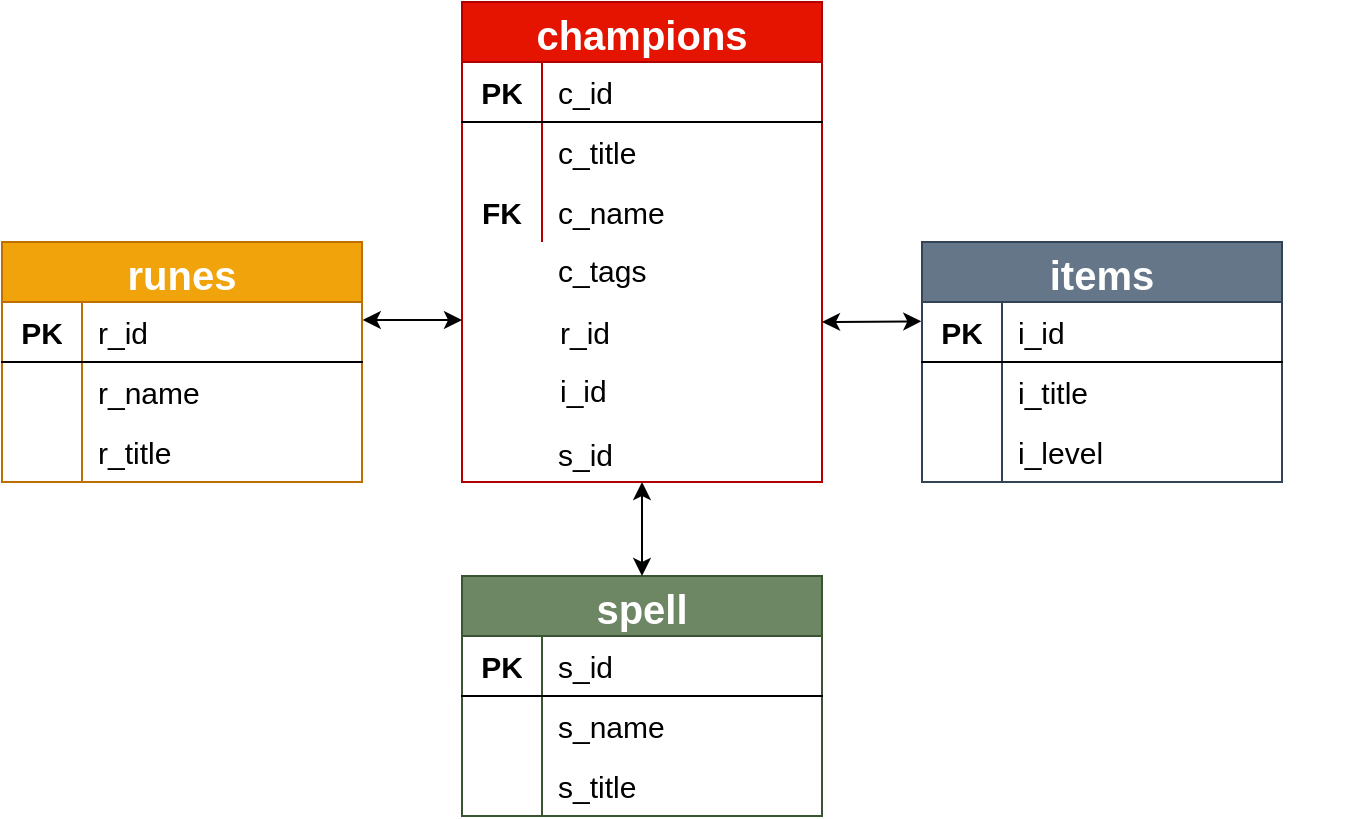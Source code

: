 <mxfile version="14.8.0" type="device"><diagram id="BV-qdgB56NdGUd_hccnk" name="Page-1"><mxGraphModel dx="865" dy="456" grid="1" gridSize="10" guides="1" tooltips="1" connect="1" arrows="1" fold="1" page="1" pageScale="1" pageWidth="827" pageHeight="1169" math="0" shadow="0"><root><mxCell id="0"/><mxCell id="1" parent="0"/><mxCell id="BBhuEYF80fvF6LGO-0UK-21" value="items" style="shape=table;startSize=30;container=1;collapsible=0;childLayout=tableLayout;fixedRows=1;rowLines=0;fontStyle=1;align=center;fontSize=20;fillColor=#647687;strokeColor=#314354;fontColor=#ffffff;" vertex="1" parent="1"><mxGeometry x="520" y="200" width="180" height="120" as="geometry"/></mxCell><mxCell id="BBhuEYF80fvF6LGO-0UK-22" value="" style="shape=partialRectangle;html=1;whiteSpace=wrap;collapsible=0;dropTarget=0;pointerEvents=0;fillColor=none;top=0;left=0;bottom=1;right=0;points=[[0,0.5],[1,0.5]];portConstraint=eastwest;" vertex="1" parent="BBhuEYF80fvF6LGO-0UK-21"><mxGeometry y="30" width="180" height="30" as="geometry"/></mxCell><mxCell id="BBhuEYF80fvF6LGO-0UK-23" value="&lt;b&gt;&lt;font style=&quot;font-size: 15px&quot;&gt;PK&lt;/font&gt;&lt;/b&gt;" style="shape=partialRectangle;html=1;whiteSpace=wrap;connectable=0;fillColor=none;top=0;left=0;bottom=0;right=0;overflow=hidden;" vertex="1" parent="BBhuEYF80fvF6LGO-0UK-22"><mxGeometry width="40" height="30" as="geometry"/></mxCell><mxCell id="BBhuEYF80fvF6LGO-0UK-24" value="&lt;font style=&quot;font-size: 15px&quot;&gt;i_id&lt;/font&gt;" style="shape=partialRectangle;html=1;whiteSpace=wrap;connectable=0;fillColor=none;top=0;left=0;bottom=0;right=0;align=left;spacingLeft=6;overflow=hidden;" vertex="1" parent="BBhuEYF80fvF6LGO-0UK-22"><mxGeometry x="40" width="140" height="30" as="geometry"/></mxCell><mxCell id="BBhuEYF80fvF6LGO-0UK-25" value="" style="shape=partialRectangle;html=1;whiteSpace=wrap;collapsible=0;dropTarget=0;pointerEvents=0;fillColor=none;top=0;left=0;bottom=0;right=0;points=[[0,0.5],[1,0.5]];portConstraint=eastwest;" vertex="1" parent="BBhuEYF80fvF6LGO-0UK-21"><mxGeometry y="60" width="180" height="30" as="geometry"/></mxCell><mxCell id="BBhuEYF80fvF6LGO-0UK-26" value="" style="shape=partialRectangle;html=1;whiteSpace=wrap;connectable=0;fillColor=none;top=0;left=0;bottom=0;right=0;overflow=hidden;" vertex="1" parent="BBhuEYF80fvF6LGO-0UK-25"><mxGeometry width="40" height="30" as="geometry"/></mxCell><mxCell id="BBhuEYF80fvF6LGO-0UK-27" value="&lt;span style=&quot;font-size: 15px&quot;&gt;i_title&lt;/span&gt;" style="shape=partialRectangle;html=1;whiteSpace=wrap;connectable=0;fillColor=none;top=0;left=0;bottom=0;right=0;align=left;spacingLeft=6;overflow=hidden;" vertex="1" parent="BBhuEYF80fvF6LGO-0UK-25"><mxGeometry x="40" width="140" height="30" as="geometry"/></mxCell><mxCell id="BBhuEYF80fvF6LGO-0UK-28" value="" style="shape=partialRectangle;html=1;whiteSpace=wrap;collapsible=0;dropTarget=0;pointerEvents=0;fillColor=none;top=0;left=0;bottom=0;right=0;points=[[0,0.5],[1,0.5]];portConstraint=eastwest;" vertex="1" parent="BBhuEYF80fvF6LGO-0UK-21"><mxGeometry y="90" width="180" height="30" as="geometry"/></mxCell><mxCell id="BBhuEYF80fvF6LGO-0UK-29" value="" style="shape=partialRectangle;html=1;whiteSpace=wrap;connectable=0;fillColor=none;top=0;left=0;bottom=0;right=0;overflow=hidden;" vertex="1" parent="BBhuEYF80fvF6LGO-0UK-28"><mxGeometry width="40" height="30" as="geometry"/></mxCell><mxCell id="BBhuEYF80fvF6LGO-0UK-30" value="&lt;span style=&quot;font-size: 15px&quot;&gt;i_level&lt;/span&gt;" style="shape=partialRectangle;html=1;whiteSpace=wrap;connectable=0;fillColor=none;top=0;left=0;bottom=0;right=0;align=left;spacingLeft=6;overflow=hidden;" vertex="1" parent="BBhuEYF80fvF6LGO-0UK-28"><mxGeometry x="40" width="140" height="30" as="geometry"/></mxCell><mxCell id="BBhuEYF80fvF6LGO-0UK-31" value="" style="shape=partialRectangle;html=1;whiteSpace=wrap;collapsible=0;dropTarget=0;pointerEvents=0;fillColor=none;top=0;left=0;bottom=0;right=0;points=[[0,0.5],[1,0.5]];portConstraint=eastwest;" vertex="1" parent="1"><mxGeometry x="550" y="240" width="180" height="30" as="geometry"/></mxCell><mxCell id="BBhuEYF80fvF6LGO-0UK-32" value="" style="shape=partialRectangle;html=1;whiteSpace=wrap;collapsible=0;dropTarget=0;pointerEvents=0;fillColor=none;top=0;left=0;bottom=0;right=0;points=[[0,0.5],[1,0.5]];portConstraint=eastwest;" vertex="1" parent="1"><mxGeometry x="550" y="240" width="180" height="30" as="geometry"/></mxCell><mxCell id="BBhuEYF80fvF6LGO-0UK-33" value="" style="shape=partialRectangle;html=1;whiteSpace=wrap;connectable=0;fillColor=none;top=0;left=0;bottom=0;right=0;overflow=hidden;" vertex="1" parent="BBhuEYF80fvF6LGO-0UK-32"><mxGeometry width="40" height="30" as="geometry"/></mxCell><mxCell id="BBhuEYF80fvF6LGO-0UK-14" value="" style="group" vertex="1" connectable="0" parent="1"><mxGeometry x="290" y="80" width="180" height="247.996" as="geometry"/></mxCell><mxCell id="BBhuEYF80fvF6LGO-0UK-1" value="champions" style="shape=table;startSize=30;container=1;collapsible=0;childLayout=tableLayout;fixedRows=1;rowLines=0;fontStyle=1;align=center;fontSize=20;fillColor=#e51400;strokeColor=#B20000;fontColor=#ffffff;" vertex="1" parent="BBhuEYF80fvF6LGO-0UK-14"><mxGeometry width="180" height="240.0" as="geometry"/></mxCell><mxCell id="BBhuEYF80fvF6LGO-0UK-2" value="" style="shape=partialRectangle;html=1;whiteSpace=wrap;collapsible=0;dropTarget=0;pointerEvents=0;fillColor=none;top=0;left=0;bottom=1;right=0;points=[[0,0.5],[1,0.5]];portConstraint=eastwest;" vertex="1" parent="BBhuEYF80fvF6LGO-0UK-1"><mxGeometry y="30" width="180" height="30" as="geometry"/></mxCell><mxCell id="BBhuEYF80fvF6LGO-0UK-3" value="&lt;b&gt;&lt;font style=&quot;font-size: 15px&quot;&gt;PK&lt;/font&gt;&lt;/b&gt;" style="shape=partialRectangle;html=1;whiteSpace=wrap;connectable=0;fillColor=none;top=0;left=0;bottom=0;right=0;overflow=hidden;" vertex="1" parent="BBhuEYF80fvF6LGO-0UK-2"><mxGeometry width="40" height="30" as="geometry"/></mxCell><mxCell id="BBhuEYF80fvF6LGO-0UK-4" value="&lt;font style=&quot;font-size: 15px&quot;&gt;c_id&lt;/font&gt;" style="shape=partialRectangle;html=1;whiteSpace=wrap;connectable=0;fillColor=none;top=0;left=0;bottom=0;right=0;align=left;spacingLeft=6;overflow=hidden;" vertex="1" parent="BBhuEYF80fvF6LGO-0UK-2"><mxGeometry x="40" width="140" height="30" as="geometry"/></mxCell><mxCell id="BBhuEYF80fvF6LGO-0UK-8" value="" style="shape=partialRectangle;html=1;whiteSpace=wrap;collapsible=0;dropTarget=0;pointerEvents=0;fillColor=none;top=0;left=0;bottom=0;right=0;points=[[0,0.5],[1,0.5]];portConstraint=eastwest;" vertex="1" parent="BBhuEYF80fvF6LGO-0UK-1"><mxGeometry y="60" width="180" height="30" as="geometry"/></mxCell><mxCell id="BBhuEYF80fvF6LGO-0UK-9" value="" style="shape=partialRectangle;html=1;whiteSpace=wrap;connectable=0;fillColor=none;top=0;left=0;bottom=0;right=0;overflow=hidden;" vertex="1" parent="BBhuEYF80fvF6LGO-0UK-8"><mxGeometry width="40" height="30" as="geometry"/></mxCell><mxCell id="BBhuEYF80fvF6LGO-0UK-10" value="&lt;span style=&quot;font-size: 15px&quot;&gt;c_title&lt;/span&gt;" style="shape=partialRectangle;html=1;whiteSpace=wrap;connectable=0;fillColor=none;top=0;left=0;bottom=0;right=0;align=left;spacingLeft=6;overflow=hidden;" vertex="1" parent="BBhuEYF80fvF6LGO-0UK-8"><mxGeometry x="40" width="140" height="30" as="geometry"/></mxCell><mxCell id="BBhuEYF80fvF6LGO-0UK-5" value="" style="shape=partialRectangle;html=1;whiteSpace=wrap;collapsible=0;dropTarget=0;pointerEvents=0;fillColor=none;top=0;left=0;bottom=0;right=0;points=[[0,0.5],[1,0.5]];portConstraint=eastwest;" vertex="1" parent="BBhuEYF80fvF6LGO-0UK-1"><mxGeometry y="90" width="180" height="30" as="geometry"/></mxCell><mxCell id="BBhuEYF80fvF6LGO-0UK-6" value="&lt;font style=&quot;font-size: 15px&quot;&gt;&lt;b&gt;FK&lt;/b&gt;&lt;/font&gt;" style="shape=partialRectangle;html=1;whiteSpace=wrap;connectable=0;fillColor=none;top=0;left=0;bottom=0;right=0;overflow=hidden;" vertex="1" parent="BBhuEYF80fvF6LGO-0UK-5"><mxGeometry width="40" height="30" as="geometry"/></mxCell><mxCell id="BBhuEYF80fvF6LGO-0UK-7" value="&lt;span style=&quot;font-size: 15px&quot;&gt;c_name&lt;/span&gt;" style="shape=partialRectangle;html=1;whiteSpace=wrap;connectable=0;fillColor=none;top=0;left=0;bottom=0;right=0;align=left;spacingLeft=6;overflow=hidden;" vertex="1" parent="BBhuEYF80fvF6LGO-0UK-5"><mxGeometry x="40" width="140" height="30" as="geometry"/></mxCell><mxCell id="BBhuEYF80fvF6LGO-0UK-11" value="" style="shape=partialRectangle;html=1;whiteSpace=wrap;collapsible=0;dropTarget=0;pointerEvents=0;fillColor=none;top=0;left=0;bottom=0;right=0;points=[[0,0.5],[1,0.5]];portConstraint=eastwest;" vertex="1" parent="BBhuEYF80fvF6LGO-0UK-14"><mxGeometry y="192.0" width="180" height="48.0" as="geometry"/></mxCell><mxCell id="BBhuEYF80fvF6LGO-0UK-15" value="" style="shape=partialRectangle;html=1;whiteSpace=wrap;collapsible=0;dropTarget=0;pointerEvents=0;fillColor=none;top=0;left=0;bottom=0;right=0;points=[[0,0.5],[1,0.5]];portConstraint=eastwest;" vertex="1" parent="BBhuEYF80fvF6LGO-0UK-14"><mxGeometry y="125.221" width="180" height="48.0" as="geometry"/></mxCell><mxCell id="BBhuEYF80fvF6LGO-0UK-16" value="" style="shape=partialRectangle;html=1;whiteSpace=wrap;connectable=0;fillColor=none;top=0;left=0;bottom=0;right=0;overflow=hidden;" vertex="1" parent="BBhuEYF80fvF6LGO-0UK-15"><mxGeometry width="40" height="48.0" as="geometry"/></mxCell><mxCell id="BBhuEYF80fvF6LGO-0UK-17" value="&lt;span style=&quot;font-size: 15px&quot;&gt;c_tags&lt;/span&gt;" style="shape=partialRectangle;html=1;whiteSpace=wrap;connectable=0;fillColor=none;top=0;left=0;bottom=0;right=0;align=left;spacingLeft=6;overflow=hidden;" vertex="1" parent="BBhuEYF80fvF6LGO-0UK-14"><mxGeometry x="40" y="109.758" width="140" height="48.0" as="geometry"/></mxCell><mxCell id="BBhuEYF80fvF6LGO-0UK-75" value="&lt;span style=&quot;font-size: 15px&quot;&gt;r_id&lt;/span&gt;" style="shape=partialRectangle;html=1;whiteSpace=wrap;connectable=0;fillColor=none;top=0;left=0;bottom=0;right=0;align=left;spacingLeft=6;overflow=hidden;" vertex="1" parent="BBhuEYF80fvF6LGO-0UK-14"><mxGeometry x="41" y="140.762" width="140" height="48.0" as="geometry"/></mxCell><mxCell id="BBhuEYF80fvF6LGO-0UK-76" value="&lt;span style=&quot;font-size: 15px&quot;&gt;i_id&lt;/span&gt;" style="shape=partialRectangle;html=1;whiteSpace=wrap;connectable=0;fillColor=none;top=0;left=0;bottom=0;right=0;align=left;spacingLeft=6;overflow=hidden;" vertex="1" parent="BBhuEYF80fvF6LGO-0UK-14"><mxGeometry x="41" y="170.466" width="140" height="48.0" as="geometry"/></mxCell><mxCell id="BBhuEYF80fvF6LGO-0UK-52" value="" style="group" vertex="1" connectable="0" parent="1"><mxGeometry x="60" y="190" width="180" height="150" as="geometry"/></mxCell><mxCell id="BBhuEYF80fvF6LGO-0UK-53" value="runes" style="shape=table;startSize=30;container=1;collapsible=0;childLayout=tableLayout;fixedRows=1;rowLines=0;fontStyle=1;align=center;fontSize=20;fillColor=#f0a30a;strokeColor=#BD7000;fontColor=#FFFFFF;" vertex="1" parent="BBhuEYF80fvF6LGO-0UK-52"><mxGeometry y="10" width="180" height="120" as="geometry"/></mxCell><mxCell id="BBhuEYF80fvF6LGO-0UK-54" value="" style="shape=partialRectangle;html=1;whiteSpace=wrap;collapsible=0;dropTarget=0;pointerEvents=0;fillColor=none;top=0;left=0;bottom=1;right=0;points=[[0,0.5],[1,0.5]];portConstraint=eastwest;" vertex="1" parent="BBhuEYF80fvF6LGO-0UK-53"><mxGeometry y="30" width="180" height="30" as="geometry"/></mxCell><mxCell id="BBhuEYF80fvF6LGO-0UK-55" value="&lt;b&gt;&lt;font style=&quot;font-size: 15px&quot;&gt;PK&lt;/font&gt;&lt;/b&gt;" style="shape=partialRectangle;html=1;whiteSpace=wrap;connectable=0;fillColor=none;top=0;left=0;bottom=0;right=0;overflow=hidden;" vertex="1" parent="BBhuEYF80fvF6LGO-0UK-54"><mxGeometry width="40" height="30" as="geometry"/></mxCell><mxCell id="BBhuEYF80fvF6LGO-0UK-56" value="&lt;font style=&quot;font-size: 15px&quot;&gt;r_id&lt;/font&gt;" style="shape=partialRectangle;html=1;whiteSpace=wrap;connectable=0;fillColor=none;top=0;left=0;bottom=0;right=0;align=left;spacingLeft=6;overflow=hidden;" vertex="1" parent="BBhuEYF80fvF6LGO-0UK-54"><mxGeometry x="40" width="140" height="30" as="geometry"/></mxCell><mxCell id="BBhuEYF80fvF6LGO-0UK-57" value="" style="shape=partialRectangle;html=1;whiteSpace=wrap;collapsible=0;dropTarget=0;pointerEvents=0;fillColor=none;top=0;left=0;bottom=0;right=0;points=[[0,0.5],[1,0.5]];portConstraint=eastwest;" vertex="1" parent="BBhuEYF80fvF6LGO-0UK-53"><mxGeometry y="60" width="180" height="30" as="geometry"/></mxCell><mxCell id="BBhuEYF80fvF6LGO-0UK-58" value="" style="shape=partialRectangle;html=1;whiteSpace=wrap;connectable=0;fillColor=none;top=0;left=0;bottom=0;right=0;overflow=hidden;" vertex="1" parent="BBhuEYF80fvF6LGO-0UK-57"><mxGeometry width="40" height="30" as="geometry"/></mxCell><mxCell id="BBhuEYF80fvF6LGO-0UK-59" value="" style="shape=partialRectangle;html=1;whiteSpace=wrap;connectable=0;fillColor=none;top=0;left=0;bottom=0;right=0;align=left;spacingLeft=6;overflow=hidden;" vertex="1" parent="BBhuEYF80fvF6LGO-0UK-57"><mxGeometry x="40" width="140" height="30" as="geometry"/></mxCell><mxCell id="BBhuEYF80fvF6LGO-0UK-60" value="" style="shape=partialRectangle;html=1;whiteSpace=wrap;collapsible=0;dropTarget=0;pointerEvents=0;fillColor=none;top=0;left=0;bottom=0;right=0;points=[[0,0.5],[1,0.5]];portConstraint=eastwest;" vertex="1" parent="BBhuEYF80fvF6LGO-0UK-53"><mxGeometry y="90" width="180" height="30" as="geometry"/></mxCell><mxCell id="BBhuEYF80fvF6LGO-0UK-61" value="" style="shape=partialRectangle;html=1;whiteSpace=wrap;connectable=0;fillColor=none;top=0;left=0;bottom=0;right=0;overflow=hidden;" vertex="1" parent="BBhuEYF80fvF6LGO-0UK-60"><mxGeometry width="40" height="30" as="geometry"/></mxCell><mxCell id="BBhuEYF80fvF6LGO-0UK-62" value="" style="shape=partialRectangle;html=1;whiteSpace=wrap;connectable=0;fillColor=none;top=0;left=0;bottom=0;right=0;align=left;spacingLeft=6;overflow=hidden;" vertex="1" parent="BBhuEYF80fvF6LGO-0UK-60"><mxGeometry x="40" width="140" height="30" as="geometry"/></mxCell><mxCell id="BBhuEYF80fvF6LGO-0UK-63" value="" style="shape=partialRectangle;html=1;whiteSpace=wrap;collapsible=0;dropTarget=0;pointerEvents=0;fillColor=none;top=0;left=0;bottom=0;right=0;points=[[0,0.5],[1,0.5]];portConstraint=eastwest;" vertex="1" parent="BBhuEYF80fvF6LGO-0UK-52"><mxGeometry y="130" width="180" as="geometry"/></mxCell><mxCell id="BBhuEYF80fvF6LGO-0UK-64" value="" style="shape=partialRectangle;html=1;whiteSpace=wrap;collapsible=0;dropTarget=0;pointerEvents=0;fillColor=none;top=0;left=0;bottom=0;right=0;points=[[0,0.5],[1,0.5]];portConstraint=eastwest;" vertex="1" parent="BBhuEYF80fvF6LGO-0UK-52"><mxGeometry y="70" width="180" height="30" as="geometry"/></mxCell><mxCell id="BBhuEYF80fvF6LGO-0UK-65" value="" style="shape=partialRectangle;html=1;whiteSpace=wrap;connectable=0;fillColor=none;top=0;left=0;bottom=0;right=0;overflow=hidden;" vertex="1" parent="BBhuEYF80fvF6LGO-0UK-64"><mxGeometry width="40" height="30" as="geometry"/></mxCell><mxCell id="BBhuEYF80fvF6LGO-0UK-66" value="&lt;span style=&quot;font-size: 15px&quot;&gt;r_name&lt;/span&gt;" style="shape=partialRectangle;html=1;whiteSpace=wrap;connectable=0;fillColor=none;top=0;left=0;bottom=0;right=0;align=left;spacingLeft=6;overflow=hidden;" vertex="1" parent="BBhuEYF80fvF6LGO-0UK-64"><mxGeometry x="40" width="140" height="30" as="geometry"/></mxCell><mxCell id="BBhuEYF80fvF6LGO-0UK-80" value="" style="shape=partialRectangle;html=1;whiteSpace=wrap;collapsible=0;dropTarget=0;pointerEvents=0;fillColor=none;top=0;left=0;bottom=0;right=0;points=[[0,0.5],[1,0.5]];portConstraint=eastwest;" vertex="1" parent="BBhuEYF80fvF6LGO-0UK-52"><mxGeometry y="100" width="180" height="30" as="geometry"/></mxCell><mxCell id="BBhuEYF80fvF6LGO-0UK-81" value="" style="shape=partialRectangle;html=1;whiteSpace=wrap;connectable=0;fillColor=none;top=0;left=0;bottom=0;right=0;overflow=hidden;" vertex="1" parent="BBhuEYF80fvF6LGO-0UK-80"><mxGeometry width="40" height="30" as="geometry"/></mxCell><mxCell id="BBhuEYF80fvF6LGO-0UK-82" value="&lt;span style=&quot;font-size: 15px&quot;&gt;r_title&lt;/span&gt;" style="shape=partialRectangle;html=1;whiteSpace=wrap;connectable=0;fillColor=none;top=0;left=0;bottom=0;right=0;align=left;spacingLeft=6;overflow=hidden;" vertex="1" parent="BBhuEYF80fvF6LGO-0UK-80"><mxGeometry x="40" width="140" height="30" as="geometry"/></mxCell><mxCell id="BBhuEYF80fvF6LGO-0UK-83" value="spell" style="shape=table;startSize=30;container=1;collapsible=0;childLayout=tableLayout;fixedRows=1;rowLines=0;fontStyle=1;align=center;fontSize=20;fillColor=#6d8764;strokeColor=#3A5431;fontColor=#ffffff;" vertex="1" parent="1"><mxGeometry x="290" y="367" width="180" height="120" as="geometry"/></mxCell><mxCell id="BBhuEYF80fvF6LGO-0UK-84" value="" style="shape=partialRectangle;html=1;whiteSpace=wrap;collapsible=0;dropTarget=0;pointerEvents=0;fillColor=none;top=0;left=0;bottom=1;right=0;points=[[0,0.5],[1,0.5]];portConstraint=eastwest;" vertex="1" parent="BBhuEYF80fvF6LGO-0UK-83"><mxGeometry y="30" width="180" height="30" as="geometry"/></mxCell><mxCell id="BBhuEYF80fvF6LGO-0UK-85" value="&lt;b&gt;&lt;font style=&quot;font-size: 15px&quot;&gt;PK&lt;/font&gt;&lt;/b&gt;" style="shape=partialRectangle;html=1;whiteSpace=wrap;connectable=0;fillColor=none;top=0;left=0;bottom=0;right=0;overflow=hidden;" vertex="1" parent="BBhuEYF80fvF6LGO-0UK-84"><mxGeometry width="40" height="30" as="geometry"/></mxCell><mxCell id="BBhuEYF80fvF6LGO-0UK-86" value="&lt;font style=&quot;font-size: 15px&quot;&gt;s_id&lt;/font&gt;" style="shape=partialRectangle;html=1;whiteSpace=wrap;connectable=0;fillColor=none;top=0;left=0;bottom=0;right=0;align=left;spacingLeft=6;overflow=hidden;" vertex="1" parent="BBhuEYF80fvF6LGO-0UK-84"><mxGeometry x="40" width="140" height="30" as="geometry"/></mxCell><mxCell id="BBhuEYF80fvF6LGO-0UK-87" value="" style="shape=partialRectangle;html=1;whiteSpace=wrap;collapsible=0;dropTarget=0;pointerEvents=0;fillColor=none;top=0;left=0;bottom=0;right=0;points=[[0,0.5],[1,0.5]];portConstraint=eastwest;" vertex="1" parent="BBhuEYF80fvF6LGO-0UK-83"><mxGeometry y="60" width="180" height="30" as="geometry"/></mxCell><mxCell id="BBhuEYF80fvF6LGO-0UK-88" value="" style="shape=partialRectangle;html=1;whiteSpace=wrap;connectable=0;fillColor=none;top=0;left=0;bottom=0;right=0;overflow=hidden;" vertex="1" parent="BBhuEYF80fvF6LGO-0UK-87"><mxGeometry width="40" height="30" as="geometry"/></mxCell><mxCell id="BBhuEYF80fvF6LGO-0UK-89" value="&lt;span style=&quot;font-size: 15px&quot;&gt;s_name&lt;/span&gt;" style="shape=partialRectangle;html=1;whiteSpace=wrap;connectable=0;fillColor=none;top=0;left=0;bottom=0;right=0;align=left;spacingLeft=6;overflow=hidden;" vertex="1" parent="BBhuEYF80fvF6LGO-0UK-87"><mxGeometry x="40" width="140" height="30" as="geometry"/></mxCell><mxCell id="BBhuEYF80fvF6LGO-0UK-90" value="" style="shape=partialRectangle;html=1;whiteSpace=wrap;collapsible=0;dropTarget=0;pointerEvents=0;fillColor=none;top=0;left=0;bottom=0;right=0;points=[[0,0.5],[1,0.5]];portConstraint=eastwest;" vertex="1" parent="BBhuEYF80fvF6LGO-0UK-83"><mxGeometry y="90" width="180" height="30" as="geometry"/></mxCell><mxCell id="BBhuEYF80fvF6LGO-0UK-91" value="" style="shape=partialRectangle;html=1;whiteSpace=wrap;connectable=0;fillColor=none;top=0;left=0;bottom=0;right=0;overflow=hidden;" vertex="1" parent="BBhuEYF80fvF6LGO-0UK-90"><mxGeometry width="40" height="30" as="geometry"/></mxCell><mxCell id="BBhuEYF80fvF6LGO-0UK-92" value="&lt;span style=&quot;font-size: 15px&quot;&gt;s_title&lt;/span&gt;" style="shape=partialRectangle;html=1;whiteSpace=wrap;connectable=0;fillColor=none;top=0;left=0;bottom=0;right=0;align=left;spacingLeft=6;overflow=hidden;" vertex="1" parent="BBhuEYF80fvF6LGO-0UK-90"><mxGeometry x="40" width="140" height="30" as="geometry"/></mxCell><mxCell id="BBhuEYF80fvF6LGO-0UK-93" value="&lt;span style=&quot;font-size: 15px&quot;&gt;s_id&lt;/span&gt;" style="shape=partialRectangle;html=1;whiteSpace=wrap;connectable=0;fillColor=none;top=0;left=0;bottom=0;right=0;align=left;spacingLeft=6;overflow=hidden;" vertex="1" parent="1"><mxGeometry x="330" y="281.996" width="140" height="48.0" as="geometry"/></mxCell><mxCell id="BBhuEYF80fvF6LGO-0UK-94" value="" style="endArrow=classic;startArrow=classic;html=1;fontSize=20;fontColor=#FFFFFF;entryX=-0.002;entryY=0.322;entryDx=0;entryDy=0;entryPerimeter=0;" edge="1" parent="1" target="BBhuEYF80fvF6LGO-0UK-22"><mxGeometry width="50" height="50" relative="1" as="geometry"><mxPoint x="470" y="240" as="sourcePoint"/><mxPoint x="430" y="250" as="targetPoint"/></mxGeometry></mxCell><mxCell id="BBhuEYF80fvF6LGO-0UK-95" value="" style="endArrow=classic;startArrow=classic;html=1;fontSize=20;fontColor=#FFFFFF;entryX=1.002;entryY=0.3;entryDx=0;entryDy=0;entryPerimeter=0;" edge="1" parent="1" target="BBhuEYF80fvF6LGO-0UK-54"><mxGeometry width="50" height="50" relative="1" as="geometry"><mxPoint x="290" y="239" as="sourcePoint"/><mxPoint x="430" y="250" as="targetPoint"/></mxGeometry></mxCell><mxCell id="BBhuEYF80fvF6LGO-0UK-96" value="" style="endArrow=classic;startArrow=classic;html=1;fontSize=20;fontColor=#FFFFFF;exitX=0.5;exitY=0;exitDx=0;exitDy=0;" edge="1" parent="1" source="BBhuEYF80fvF6LGO-0UK-83"><mxGeometry width="50" height="50" relative="1" as="geometry"><mxPoint x="330" y="360" as="sourcePoint"/><mxPoint x="380" y="320" as="targetPoint"/></mxGeometry></mxCell></root></mxGraphModel></diagram></mxfile>